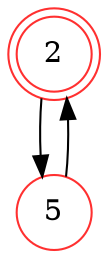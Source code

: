 digraph {   
    node [shape = doublecircle, color = firebrick1] 2 ;
    node [shape = circle];
    node [color= firebrick1];
    2 -> 5 -> 2;	
}